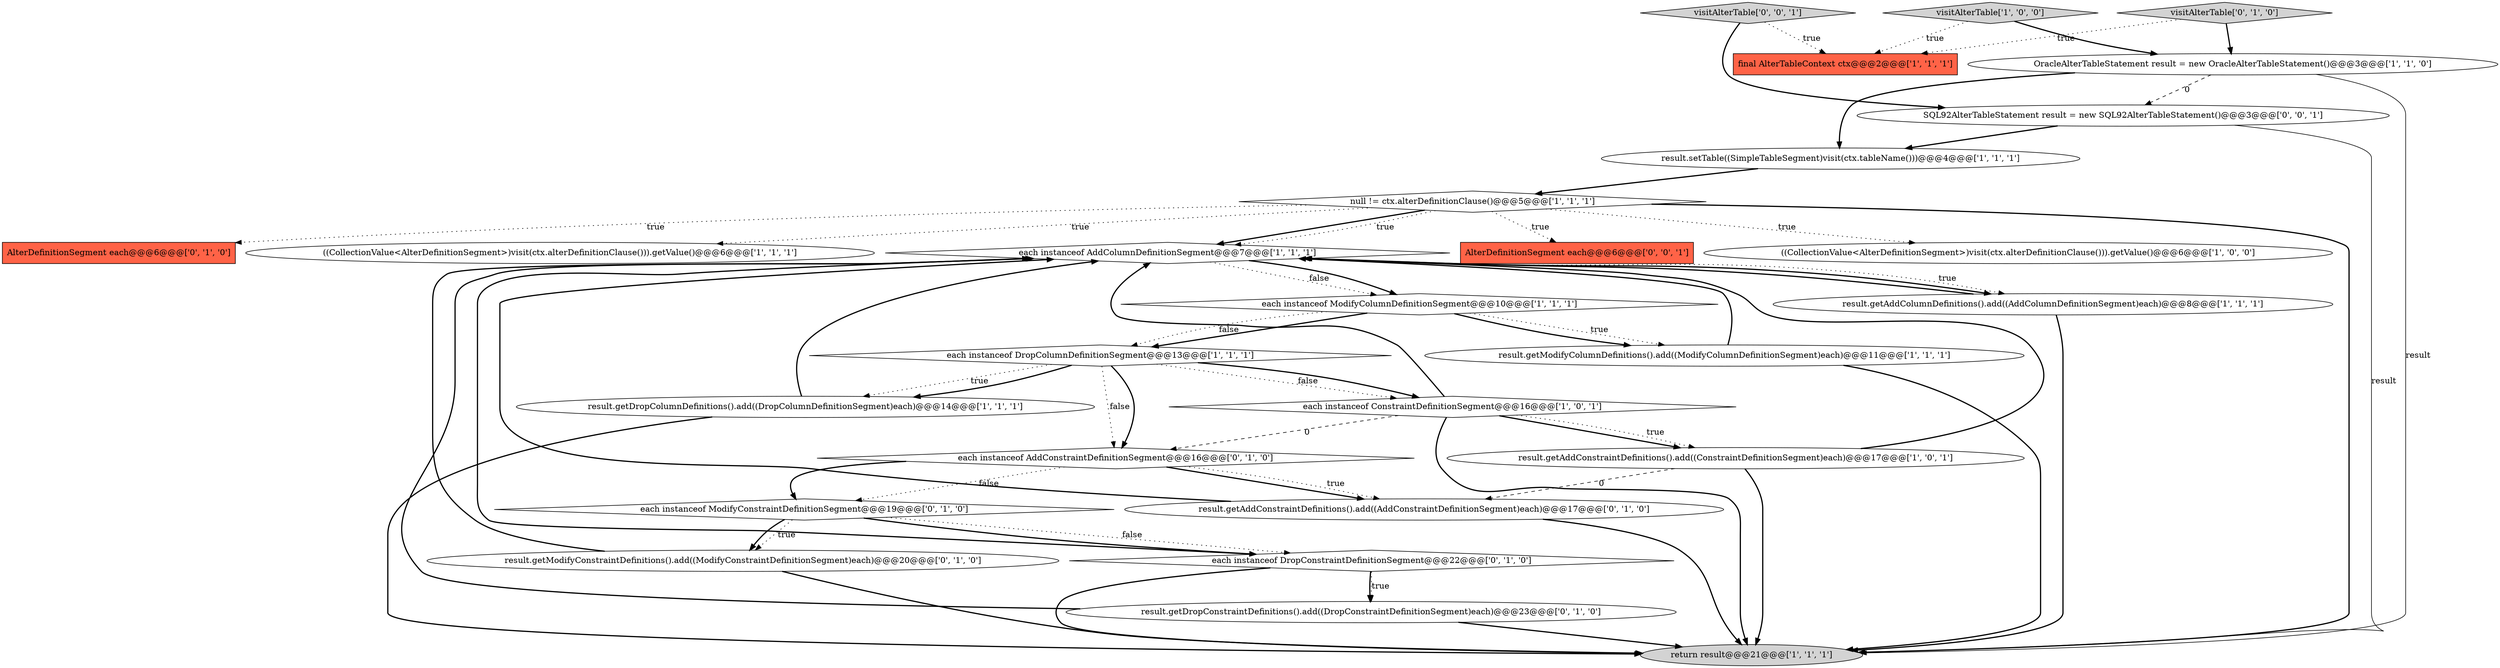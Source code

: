 digraph {
23 [style = filled, label = "visitAlterTable['0', '1', '0']", fillcolor = lightgray, shape = diamond image = "AAA0AAABBB2BBB"];
18 [style = filled, label = "AlterDefinitionSegment each@@@6@@@['0', '1', '0']", fillcolor = tomato, shape = box image = "AAA0AAABBB2BBB"];
17 [style = filled, label = "result.getDropConstraintDefinitions().add((DropConstraintDefinitionSegment)each)@@@23@@@['0', '1', '0']", fillcolor = white, shape = ellipse image = "AAA1AAABBB2BBB"];
3 [style = filled, label = "final AlterTableContext ctx@@@2@@@['1', '1', '1']", fillcolor = tomato, shape = box image = "AAA0AAABBB1BBB"];
19 [style = filled, label = "each instanceof AddConstraintDefinitionSegment@@@16@@@['0', '1', '0']", fillcolor = white, shape = diamond image = "AAA1AAABBB2BBB"];
9 [style = filled, label = "((CollectionValue<AlterDefinitionSegment>)visit(ctx.alterDefinitionClause())).getValue()@@@6@@@['1', '1', '1']", fillcolor = white, shape = ellipse image = "AAA0AAABBB1BBB"];
14 [style = filled, label = "each instanceof ModifyColumnDefinitionSegment@@@10@@@['1', '1', '1']", fillcolor = white, shape = diamond image = "AAA0AAABBB1BBB"];
25 [style = filled, label = "visitAlterTable['0', '0', '1']", fillcolor = lightgray, shape = diamond image = "AAA0AAABBB3BBB"];
6 [style = filled, label = "result.getAddConstraintDefinitions().add((ConstraintDefinitionSegment)each)@@@17@@@['1', '0', '1']", fillcolor = white, shape = ellipse image = "AAA0AAABBB1BBB"];
21 [style = filled, label = "each instanceof DropConstraintDefinitionSegment@@@22@@@['0', '1', '0']", fillcolor = white, shape = diamond image = "AAA1AAABBB2BBB"];
13 [style = filled, label = "visitAlterTable['1', '0', '0']", fillcolor = lightgray, shape = diamond image = "AAA0AAABBB1BBB"];
2 [style = filled, label = "result.getDropColumnDefinitions().add((DropColumnDefinitionSegment)each)@@@14@@@['1', '1', '1']", fillcolor = white, shape = ellipse image = "AAA0AAABBB1BBB"];
16 [style = filled, label = "result.getModifyConstraintDefinitions().add((ModifyConstraintDefinitionSegment)each)@@@20@@@['0', '1', '0']", fillcolor = white, shape = ellipse image = "AAA1AAABBB2BBB"];
7 [style = filled, label = "OracleAlterTableStatement result = new OracleAlterTableStatement()@@@3@@@['1', '1', '0']", fillcolor = white, shape = ellipse image = "AAA0AAABBB1BBB"];
24 [style = filled, label = "AlterDefinitionSegment each@@@6@@@['0', '0', '1']", fillcolor = tomato, shape = box image = "AAA0AAABBB3BBB"];
0 [style = filled, label = "each instanceof DropColumnDefinitionSegment@@@13@@@['1', '1', '1']", fillcolor = white, shape = diamond image = "AAA0AAABBB1BBB"];
15 [style = filled, label = "return result@@@21@@@['1', '1', '1']", fillcolor = lightgray, shape = ellipse image = "AAA0AAABBB1BBB"];
11 [style = filled, label = "each instanceof ConstraintDefinitionSegment@@@16@@@['1', '0', '1']", fillcolor = white, shape = diamond image = "AAA0AAABBB1BBB"];
26 [style = filled, label = "SQL92AlterTableStatement result = new SQL92AlterTableStatement()@@@3@@@['0', '0', '1']", fillcolor = white, shape = ellipse image = "AAA0AAABBB3BBB"];
5 [style = filled, label = "((CollectionValue<AlterDefinitionSegment>)visit(ctx.alterDefinitionClause())).getValue()@@@6@@@['1', '0', '0']", fillcolor = white, shape = ellipse image = "AAA0AAABBB1BBB"];
1 [style = filled, label = "null != ctx.alterDefinitionClause()@@@5@@@['1', '1', '1']", fillcolor = white, shape = diamond image = "AAA0AAABBB1BBB"];
10 [style = filled, label = "result.getModifyColumnDefinitions().add((ModifyColumnDefinitionSegment)each)@@@11@@@['1', '1', '1']", fillcolor = white, shape = ellipse image = "AAA0AAABBB1BBB"];
12 [style = filled, label = "result.setTable((SimpleTableSegment)visit(ctx.tableName()))@@@4@@@['1', '1', '1']", fillcolor = white, shape = ellipse image = "AAA0AAABBB1BBB"];
20 [style = filled, label = "result.getAddConstraintDefinitions().add((AddConstraintDefinitionSegment)each)@@@17@@@['0', '1', '0']", fillcolor = white, shape = ellipse image = "AAA1AAABBB2BBB"];
22 [style = filled, label = "each instanceof ModifyConstraintDefinitionSegment@@@19@@@['0', '1', '0']", fillcolor = white, shape = diamond image = "AAA1AAABBB2BBB"];
4 [style = filled, label = "each instanceof AddColumnDefinitionSegment@@@7@@@['1', '1', '1']", fillcolor = white, shape = diamond image = "AAA0AAABBB1BBB"];
8 [style = filled, label = "result.getAddColumnDefinitions().add((AddColumnDefinitionSegment)each)@@@8@@@['1', '1', '1']", fillcolor = white, shape = ellipse image = "AAA0AAABBB1BBB"];
0->2 [style = dotted, label="true"];
4->14 [style = dotted, label="false"];
0->19 [style = dotted, label="false"];
11->4 [style = bold, label=""];
13->7 [style = bold, label=""];
2->4 [style = bold, label=""];
6->4 [style = bold, label=""];
16->4 [style = bold, label=""];
21->15 [style = bold, label=""];
8->4 [style = bold, label=""];
6->20 [style = dashed, label="0"];
22->16 [style = dotted, label="true"];
1->9 [style = dotted, label="true"];
6->15 [style = bold, label=""];
22->21 [style = dotted, label="false"];
19->20 [style = bold, label=""];
20->4 [style = bold, label=""];
20->15 [style = bold, label=""];
21->17 [style = bold, label=""];
22->16 [style = bold, label=""];
25->26 [style = bold, label=""];
12->1 [style = bold, label=""];
16->15 [style = bold, label=""];
0->19 [style = bold, label=""];
19->22 [style = bold, label=""];
0->11 [style = dotted, label="false"];
4->8 [style = bold, label=""];
14->0 [style = bold, label=""];
11->15 [style = bold, label=""];
21->17 [style = dotted, label="true"];
11->6 [style = bold, label=""];
11->19 [style = dashed, label="0"];
0->11 [style = bold, label=""];
19->20 [style = dotted, label="true"];
4->8 [style = dotted, label="true"];
17->4 [style = bold, label=""];
7->15 [style = solid, label="result"];
7->12 [style = bold, label=""];
14->0 [style = dotted, label="false"];
17->15 [style = bold, label=""];
10->4 [style = bold, label=""];
1->5 [style = dotted, label="true"];
11->6 [style = dotted, label="true"];
1->24 [style = dotted, label="true"];
14->10 [style = dotted, label="true"];
1->15 [style = bold, label=""];
1->4 [style = bold, label=""];
23->7 [style = bold, label=""];
4->14 [style = bold, label=""];
13->3 [style = dotted, label="true"];
25->3 [style = dotted, label="true"];
26->12 [style = bold, label=""];
10->15 [style = bold, label=""];
22->21 [style = bold, label=""];
26->15 [style = solid, label="result"];
19->22 [style = dotted, label="false"];
0->2 [style = bold, label=""];
14->10 [style = bold, label=""];
7->26 [style = dashed, label="0"];
21->4 [style = bold, label=""];
1->4 [style = dotted, label="true"];
2->15 [style = bold, label=""];
8->15 [style = bold, label=""];
23->3 [style = dotted, label="true"];
1->18 [style = dotted, label="true"];
}
